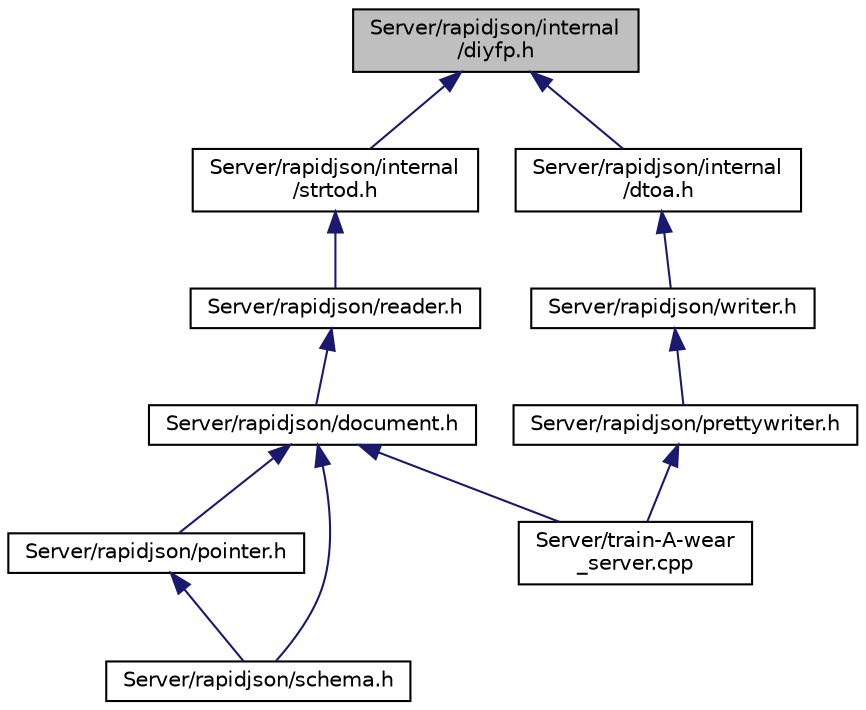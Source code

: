 digraph "Server/rapidjson/internal/diyfp.h"
{
 // INTERACTIVE_SVG=YES
 // LATEX_PDF_SIZE
  edge [fontname="Helvetica",fontsize="10",labelfontname="Helvetica",labelfontsize="10"];
  node [fontname="Helvetica",fontsize="10",shape=record];
  Node6 [label="Server/rapidjson/internal\l/diyfp.h",height=0.2,width=0.4,color="black", fillcolor="grey75", style="filled", fontcolor="black",tooltip=" "];
  Node6 -> Node7 [dir="back",color="midnightblue",fontsize="10",style="solid",fontname="Helvetica"];
  Node7 [label="Server/rapidjson/internal\l/strtod.h",height=0.2,width=0.4,color="black", fillcolor="white", style="filled",URL="$strtod_8h.html",tooltip=" "];
  Node7 -> Node8 [dir="back",color="midnightblue",fontsize="10",style="solid",fontname="Helvetica"];
  Node8 [label="Server/rapidjson/reader.h",height=0.2,width=0.4,color="black", fillcolor="white", style="filled",URL="$reader_8h.html",tooltip=" "];
  Node8 -> Node9 [dir="back",color="midnightblue",fontsize="10",style="solid",fontname="Helvetica"];
  Node9 [label="Server/rapidjson/document.h",height=0.2,width=0.4,color="black", fillcolor="white", style="filled",URL="$document_8h.html",tooltip=" "];
  Node9 -> Node10 [dir="back",color="midnightblue",fontsize="10",style="solid",fontname="Helvetica"];
  Node10 [label="Server/rapidjson/pointer.h",height=0.2,width=0.4,color="black", fillcolor="white", style="filled",URL="$pointer_8h.html",tooltip=" "];
  Node10 -> Node11 [dir="back",color="midnightblue",fontsize="10",style="solid",fontname="Helvetica"];
  Node11 [label="Server/rapidjson/schema.h",height=0.2,width=0.4,color="black", fillcolor="white", style="filled",URL="$schema_8h.html",tooltip=" "];
  Node9 -> Node11 [dir="back",color="midnightblue",fontsize="10",style="solid",fontname="Helvetica"];
  Node9 -> Node12 [dir="back",color="midnightblue",fontsize="10",style="solid",fontname="Helvetica"];
  Node12 [label="Server/train-A-wear\l_server.cpp",height=0.2,width=0.4,color="black", fillcolor="white", style="filled",URL="$train-_a-wear__server_8cpp.html",tooltip="train-A-wear server file. A UDP server that binds to port 31415 to listen for any train-A-wear active..."];
  Node6 -> Node13 [dir="back",color="midnightblue",fontsize="10",style="solid",fontname="Helvetica"];
  Node13 [label="Server/rapidjson/internal\l/dtoa.h",height=0.2,width=0.4,color="black", fillcolor="white", style="filled",URL="$dtoa_8h.html",tooltip=" "];
  Node13 -> Node14 [dir="back",color="midnightblue",fontsize="10",style="solid",fontname="Helvetica"];
  Node14 [label="Server/rapidjson/writer.h",height=0.2,width=0.4,color="black", fillcolor="white", style="filled",URL="$writer_8h.html",tooltip=" "];
  Node14 -> Node15 [dir="back",color="midnightblue",fontsize="10",style="solid",fontname="Helvetica"];
  Node15 [label="Server/rapidjson/prettywriter.h",height=0.2,width=0.4,color="black", fillcolor="white", style="filled",URL="$prettywriter_8h.html",tooltip=" "];
  Node15 -> Node12 [dir="back",color="midnightblue",fontsize="10",style="solid",fontname="Helvetica"];
}
